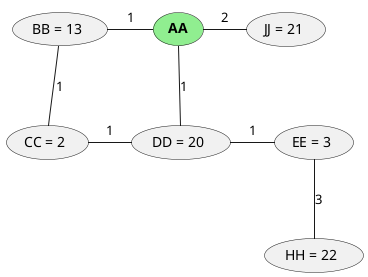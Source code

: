 @startuml
'https://plantuml.com/component-diagram

'P1       Me = D -> B -> J -> H -> E -> C

'P2       Me =      J -> B -> C
'P2 Elephant = D ->   -> H ->   -> E

(**AA**) as a #lightgreen
(BB = 13) as b
(CC = 2) as c
(DD = 20) as d
(EE = 3) as e
(HH = 22) as h
(JJ = 21) as j

a -left- b : 1
a -- d : 1
a -right- j : 2
b -- c : 1
c - d : 1
d - e : 1
e -- h : 3
@enduml
